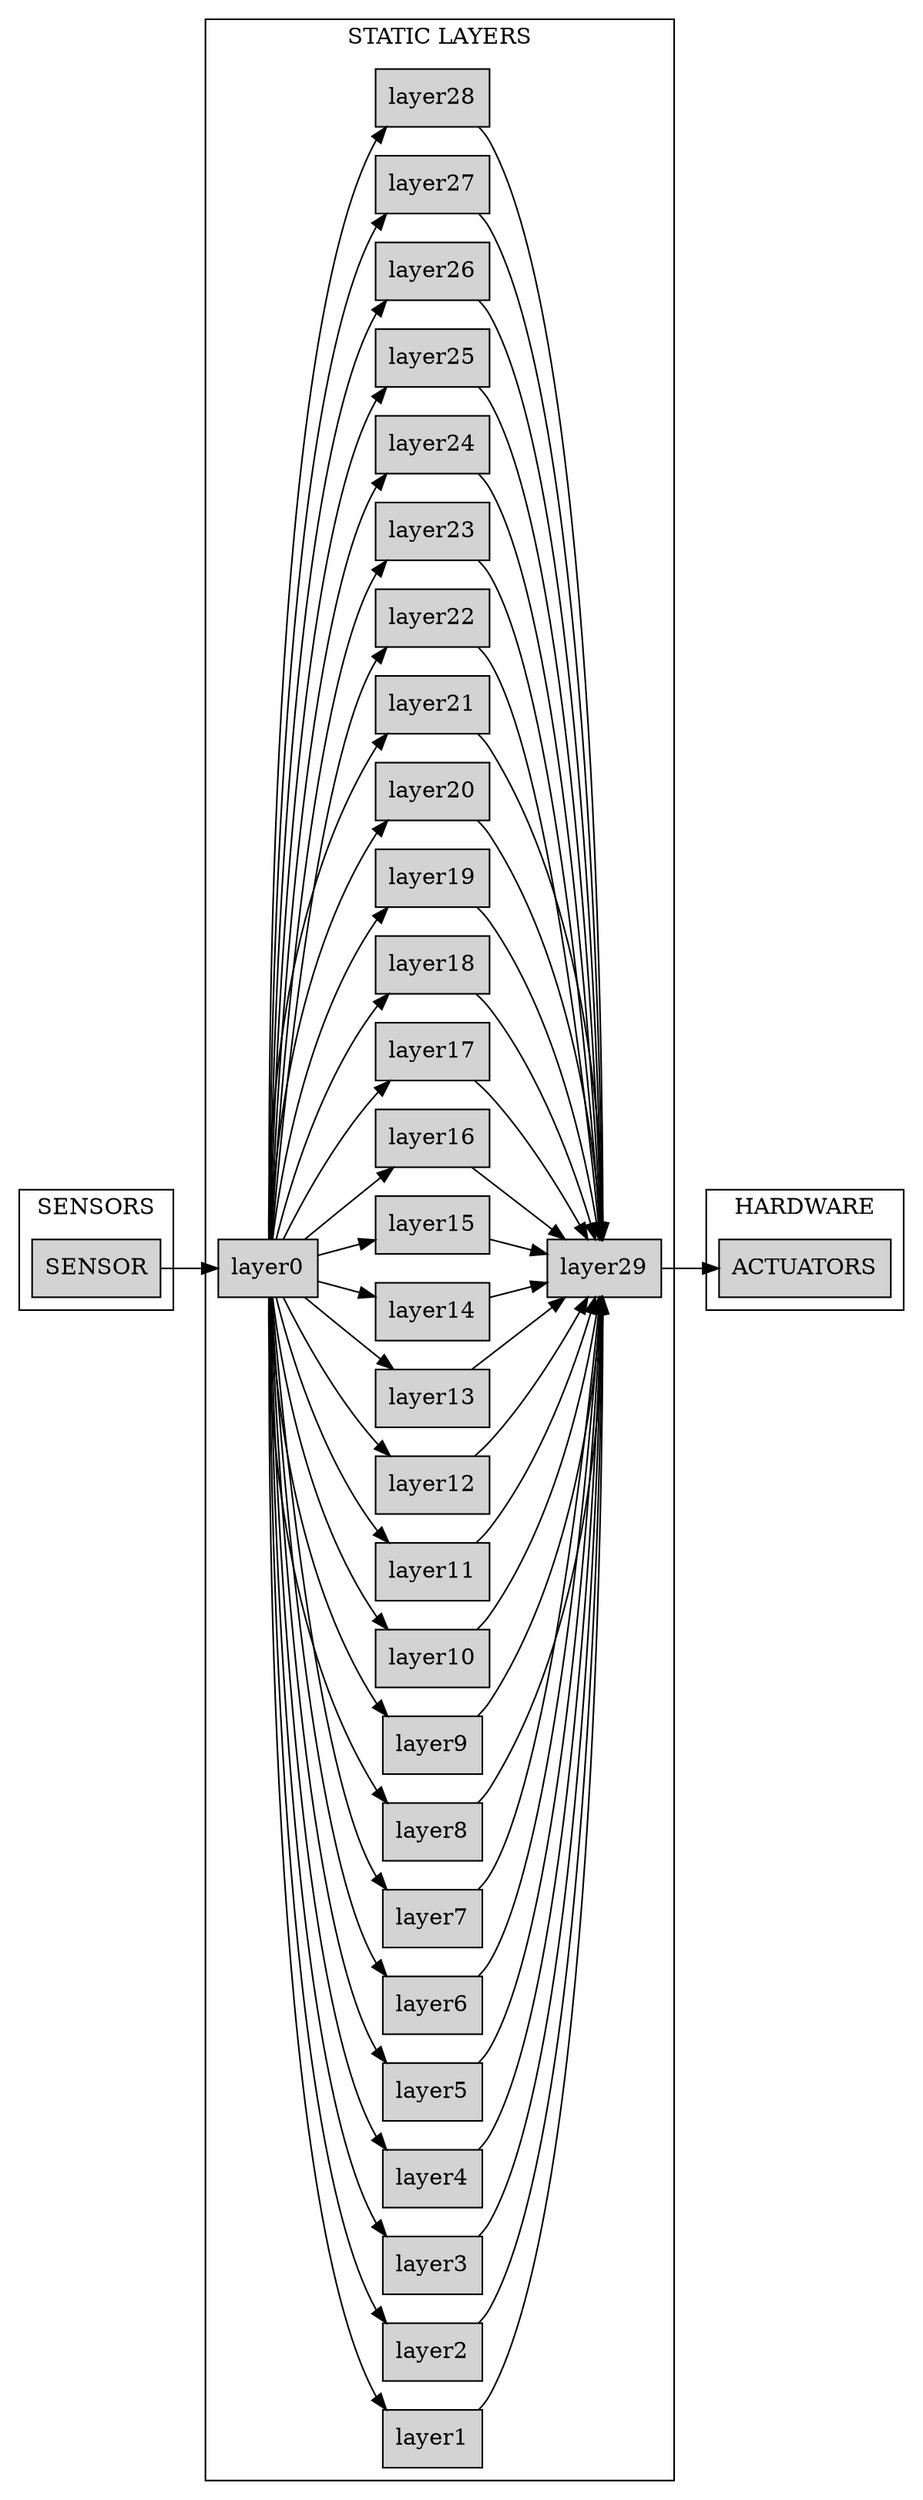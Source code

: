 digraph ANN {
	graph [rankdir=LR]
	node [shape=box]
	subgraph cluster_2 {
		node [style=filled]
		color=black label=SENSORS
		SENSOR
	}
	subgraph cluster_1 {
		node [style=filled]
		color=black label="STATIC LAYERS"
		layer0 [label=layer0]
		layer0 -> layer1
		layer0 -> layer2
		layer0 -> layer3
		layer0 -> layer4
		layer0 -> layer5
		layer0 -> layer6
		layer0 -> layer7
		layer0 -> layer8
		layer0 -> layer9
		layer0 -> layer10
		layer0 -> layer11
		layer0 -> layer12
		layer0 -> layer13
		layer0 -> layer14
		layer0 -> layer15
		layer0 -> layer16
		layer0 -> layer17
		layer0 -> layer18
		layer0 -> layer19
		layer0 -> layer20
		layer0 -> layer21
		layer0 -> layer22
		layer0 -> layer23
		layer0 -> layer24
		layer0 -> layer25
		layer0 -> layer26
		layer0 -> layer27
		layer0 -> layer28
		layer1 [label=layer1]
		layer1 -> layer29
		layer2 [label=layer2]
		layer2 -> layer29
		layer3 [label=layer3]
		layer3 -> layer29
		layer4 [label=layer4]
		layer4 -> layer29
		layer5 [label=layer5]
		layer5 -> layer29
		layer6 [label=layer6]
		layer6 -> layer29
		layer7 [label=layer7]
		layer7 -> layer29
		layer8 [label=layer8]
		layer8 -> layer29
		layer9 [label=layer9]
		layer9 -> layer29
		layer10 [label=layer10]
		layer10 -> layer29
		layer11 [label=layer11]
		layer11 -> layer29
		layer12 [label=layer12]
		layer12 -> layer29
		layer13 [label=layer13]
		layer13 -> layer29
		layer14 [label=layer14]
		layer14 -> layer29
		layer15 [label=layer15]
		layer15 -> layer29
		layer16 [label=layer16]
		layer16 -> layer29
		layer17 [label=layer17]
		layer17 -> layer29
		layer18 [label=layer18]
		layer18 -> layer29
		layer19 [label=layer19]
		layer19 -> layer29
		layer20 [label=layer20]
		layer20 -> layer29
		layer21 [label=layer21]
		layer21 -> layer29
		layer22 [label=layer22]
		layer22 -> layer29
		layer23 [label=layer23]
		layer23 -> layer29
		layer24 [label=layer24]
		layer24 -> layer29
		layer25 [label=layer25]
		layer25 -> layer29
		layer26 [label=layer26]
		layer26 -> layer29
		layer27 [label=layer27]
		layer27 -> layer29
		layer28 [label=layer28]
		layer28 -> layer29
		layer29 [label=layer29]
	}
	subgraph cluster_0 {
		node [style=filled]
		color=black label=HARDWARE
		ACTUATORS
	}
	layer29 -> ACTUATORS
	SENSOR -> layer0
}
